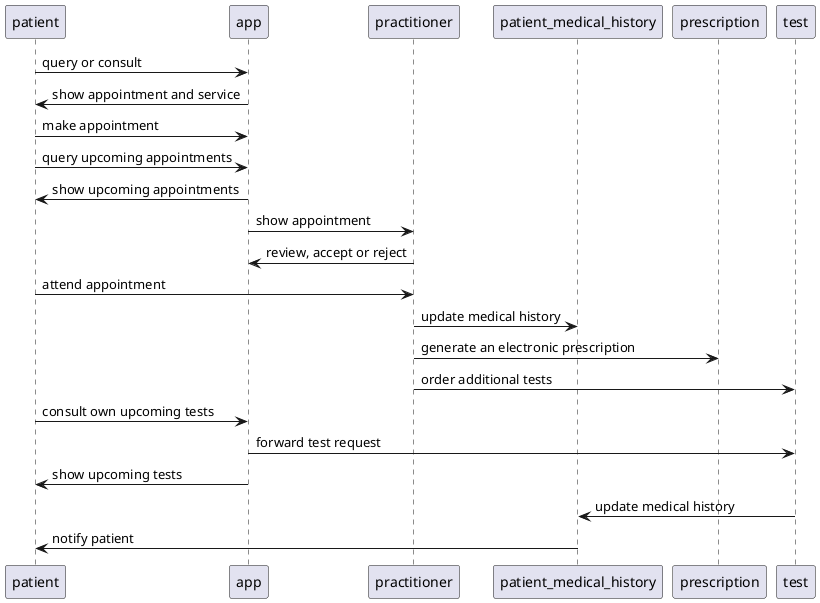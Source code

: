 @startuml appointment sequence

patient -> app : query or consult
app -> patient : show appointment and service
patient -> app : make appointment
patient -> app : query upcoming appointments
app -> patient : show upcoming appointments
app -> practitioner : show appointment
practitioner -> app : review, accept or reject
patient -> practitioner : attend appointment
practitioner -> patient_medical_history : update medical history
practitioner -> prescription : generate an electronic prescription
practitioner -> test : order additional tests 
patient -> app: consult own upcoming tests
app -> test: forward test request
app -> patient: show upcoming tests

test -> patient_medical_history: update medical history
patient_medical_history -> patient:  notify patient   


@enduml